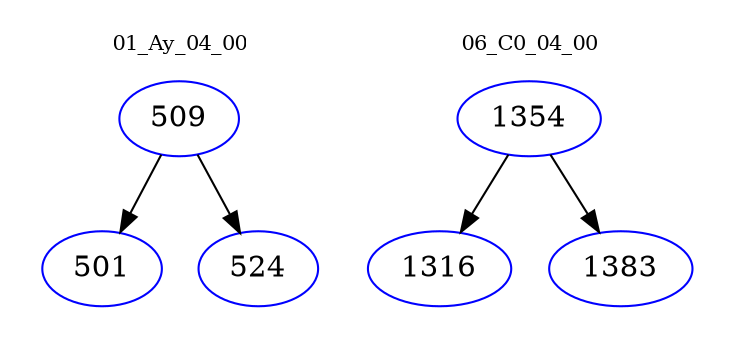 digraph{
subgraph cluster_0 {
color = white
label = "01_Ay_04_00";
fontsize=10;
T0_509 [label="509", color="blue"]
T0_509 -> T0_501 [color="black"]
T0_501 [label="501", color="blue"]
T0_509 -> T0_524 [color="black"]
T0_524 [label="524", color="blue"]
}
subgraph cluster_1 {
color = white
label = "06_C0_04_00";
fontsize=10;
T1_1354 [label="1354", color="blue"]
T1_1354 -> T1_1316 [color="black"]
T1_1316 [label="1316", color="blue"]
T1_1354 -> T1_1383 [color="black"]
T1_1383 [label="1383", color="blue"]
}
}
